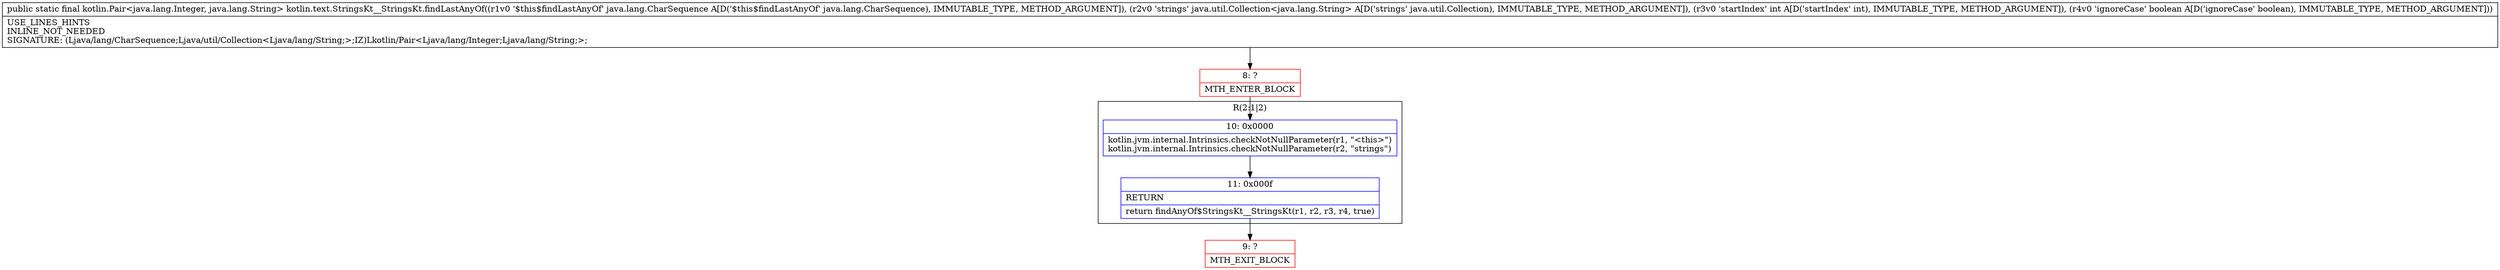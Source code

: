 digraph "CFG forkotlin.text.StringsKt__StringsKt.findLastAnyOf(Ljava\/lang\/CharSequence;Ljava\/util\/Collection;IZ)Lkotlin\/Pair;" {
subgraph cluster_Region_343071723 {
label = "R(2:1|2)";
node [shape=record,color=blue];
Node_10 [shape=record,label="{10\:\ 0x0000|kotlin.jvm.internal.Intrinsics.checkNotNullParameter(r1, \"\<this\>\")\lkotlin.jvm.internal.Intrinsics.checkNotNullParameter(r2, \"strings\")\l}"];
Node_11 [shape=record,label="{11\:\ 0x000f|RETURN\l|return findAnyOf$StringsKt__StringsKt(r1, r2, r3, r4, true)\l}"];
}
Node_8 [shape=record,color=red,label="{8\:\ ?|MTH_ENTER_BLOCK\l}"];
Node_9 [shape=record,color=red,label="{9\:\ ?|MTH_EXIT_BLOCK\l}"];
MethodNode[shape=record,label="{public static final kotlin.Pair\<java.lang.Integer, java.lang.String\> kotlin.text.StringsKt__StringsKt.findLastAnyOf((r1v0 '$this$findLastAnyOf' java.lang.CharSequence A[D('$this$findLastAnyOf' java.lang.CharSequence), IMMUTABLE_TYPE, METHOD_ARGUMENT]), (r2v0 'strings' java.util.Collection\<java.lang.String\> A[D('strings' java.util.Collection), IMMUTABLE_TYPE, METHOD_ARGUMENT]), (r3v0 'startIndex' int A[D('startIndex' int), IMMUTABLE_TYPE, METHOD_ARGUMENT]), (r4v0 'ignoreCase' boolean A[D('ignoreCase' boolean), IMMUTABLE_TYPE, METHOD_ARGUMENT]))  | USE_LINES_HINTS\lINLINE_NOT_NEEDED\lSIGNATURE: (Ljava\/lang\/CharSequence;Ljava\/util\/Collection\<Ljava\/lang\/String;\>;IZ)Lkotlin\/Pair\<Ljava\/lang\/Integer;Ljava\/lang\/String;\>;\l}"];
MethodNode -> Node_8;Node_10 -> Node_11;
Node_11 -> Node_9;
Node_8 -> Node_10;
}

